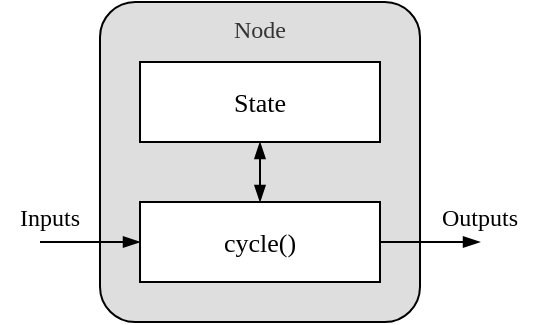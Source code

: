 <mxfile version="24.7.14">
  <diagram id="XcJZ0W03TQX2NoV_ZfGi" name="Page-1">
    <mxGraphModel dx="512" dy="283" grid="1" gridSize="10" guides="1" tooltips="1" connect="1" arrows="1" fold="1" page="0" pageScale="1" pageWidth="850" pageHeight="1100" math="0" shadow="0">
      <root>
        <mxCell id="0" />
        <mxCell id="1" parent="0" />
        <mxCell id="X0pXrAIt4FLZrpf-QWvW-3" value="&lt;font data-font-src=&quot;https://fonts.googleapis.com/css?family=Fira+Code&quot; face=&quot;Fira Code&quot;&gt;Node&lt;/font&gt;" style="rounded=1;whiteSpace=wrap;html=1;verticalAlign=top;arcSize=11;fillColor=#DEDEDE;fontColor=#333333;strokeColor=default;fillStyle=auto;gradientColor=none;glass=0;" parent="1" vertex="1">
          <mxGeometry x="120" y="70" width="160" height="160" as="geometry" />
        </mxCell>
        <mxCell id="X0pXrAIt4FLZrpf-QWvW-4" value="&lt;font style=&quot;font-size: 13px;&quot; data-font-src=&quot;https://fonts.googleapis.com/css?family=Fira+Code&quot; face=&quot;Fira Code&quot;&gt;State&lt;/font&gt;" style="rounded=0;whiteSpace=wrap;html=1;fillColor=default;fillStyle=auto;" parent="1" vertex="1">
          <mxGeometry x="140" y="100" width="120" height="40" as="geometry" />
        </mxCell>
        <mxCell id="X0pXrAIt4FLZrpf-QWvW-6" style="edgeStyle=orthogonalEdgeStyle;rounded=0;orthogonalLoop=1;jettySize=auto;html=1;exitX=0.5;exitY=0;exitDx=0;exitDy=0;entryX=0.5;entryY=1;entryDx=0;entryDy=0;startArrow=blockThin;startFill=1;endArrow=blockThin;endFill=1;" parent="1" source="X0pXrAIt4FLZrpf-QWvW-5" target="X0pXrAIt4FLZrpf-QWvW-4" edge="1">
          <mxGeometry relative="1" as="geometry" />
        </mxCell>
        <mxCell id="X0pXrAIt4FLZrpf-QWvW-7" style="edgeStyle=orthogonalEdgeStyle;rounded=0;orthogonalLoop=1;jettySize=auto;html=1;exitX=1;exitY=0.5;exitDx=0;exitDy=0;endArrow=blockThin;endFill=1;" parent="1" source="X0pXrAIt4FLZrpf-QWvW-5" edge="1">
          <mxGeometry relative="1" as="geometry">
            <mxPoint x="310" y="190" as="targetPoint" />
          </mxGeometry>
        </mxCell>
        <mxCell id="X0pXrAIt4FLZrpf-QWvW-8" style="edgeStyle=orthogonalEdgeStyle;rounded=0;orthogonalLoop=1;jettySize=auto;html=1;exitX=0;exitY=0.5;exitDx=0;exitDy=0;startArrow=blockThin;startFill=1;endArrow=none;endFill=0;strokeColor=default;" parent="1" source="X0pXrAIt4FLZrpf-QWvW-5" edge="1">
          <mxGeometry relative="1" as="geometry">
            <mxPoint x="90" y="190" as="targetPoint" />
          </mxGeometry>
        </mxCell>
        <mxCell id="X0pXrAIt4FLZrpf-QWvW-5" value="&lt;font style=&quot;font-size: 13px;&quot; data-font-src=&quot;https://fonts.googleapis.com/css?family=Fira+Code&quot; face=&quot;Fira Code&quot;&gt;cycle()&lt;/font&gt;" style="rounded=0;whiteSpace=wrap;html=1;" parent="1" vertex="1">
          <mxGeometry x="140" y="170" width="120" height="40" as="geometry" />
        </mxCell>
        <mxCell id="X0pXrAIt4FLZrpf-QWvW-9" value="&lt;div&gt;&lt;font data-font-src=&quot;https://fonts.googleapis.com/css?family=Fira+Code&quot; face=&quot;Fira Code&quot;&gt;Inputs&lt;/font&gt;&lt;/div&gt;" style="text;html=1;strokeColor=none;fillColor=none;align=center;verticalAlign=middle;whiteSpace=wrap;rounded=0;" parent="1" vertex="1">
          <mxGeometry x="70" y="163" width="50" height="30" as="geometry" />
        </mxCell>
        <mxCell id="X0pXrAIt4FLZrpf-QWvW-10" value="&lt;font data-font-src=&quot;https://fonts.googleapis.com/css?family=Fira+Code&quot; face=&quot;Fira Code&quot;&gt;Outputs&lt;/font&gt;" style="text;html=1;strokeColor=none;fillColor=none;align=center;verticalAlign=middle;whiteSpace=wrap;rounded=0;" parent="1" vertex="1">
          <mxGeometry x="280" y="163" width="60" height="30" as="geometry" />
        </mxCell>
      </root>
    </mxGraphModel>
  </diagram>
</mxfile>
